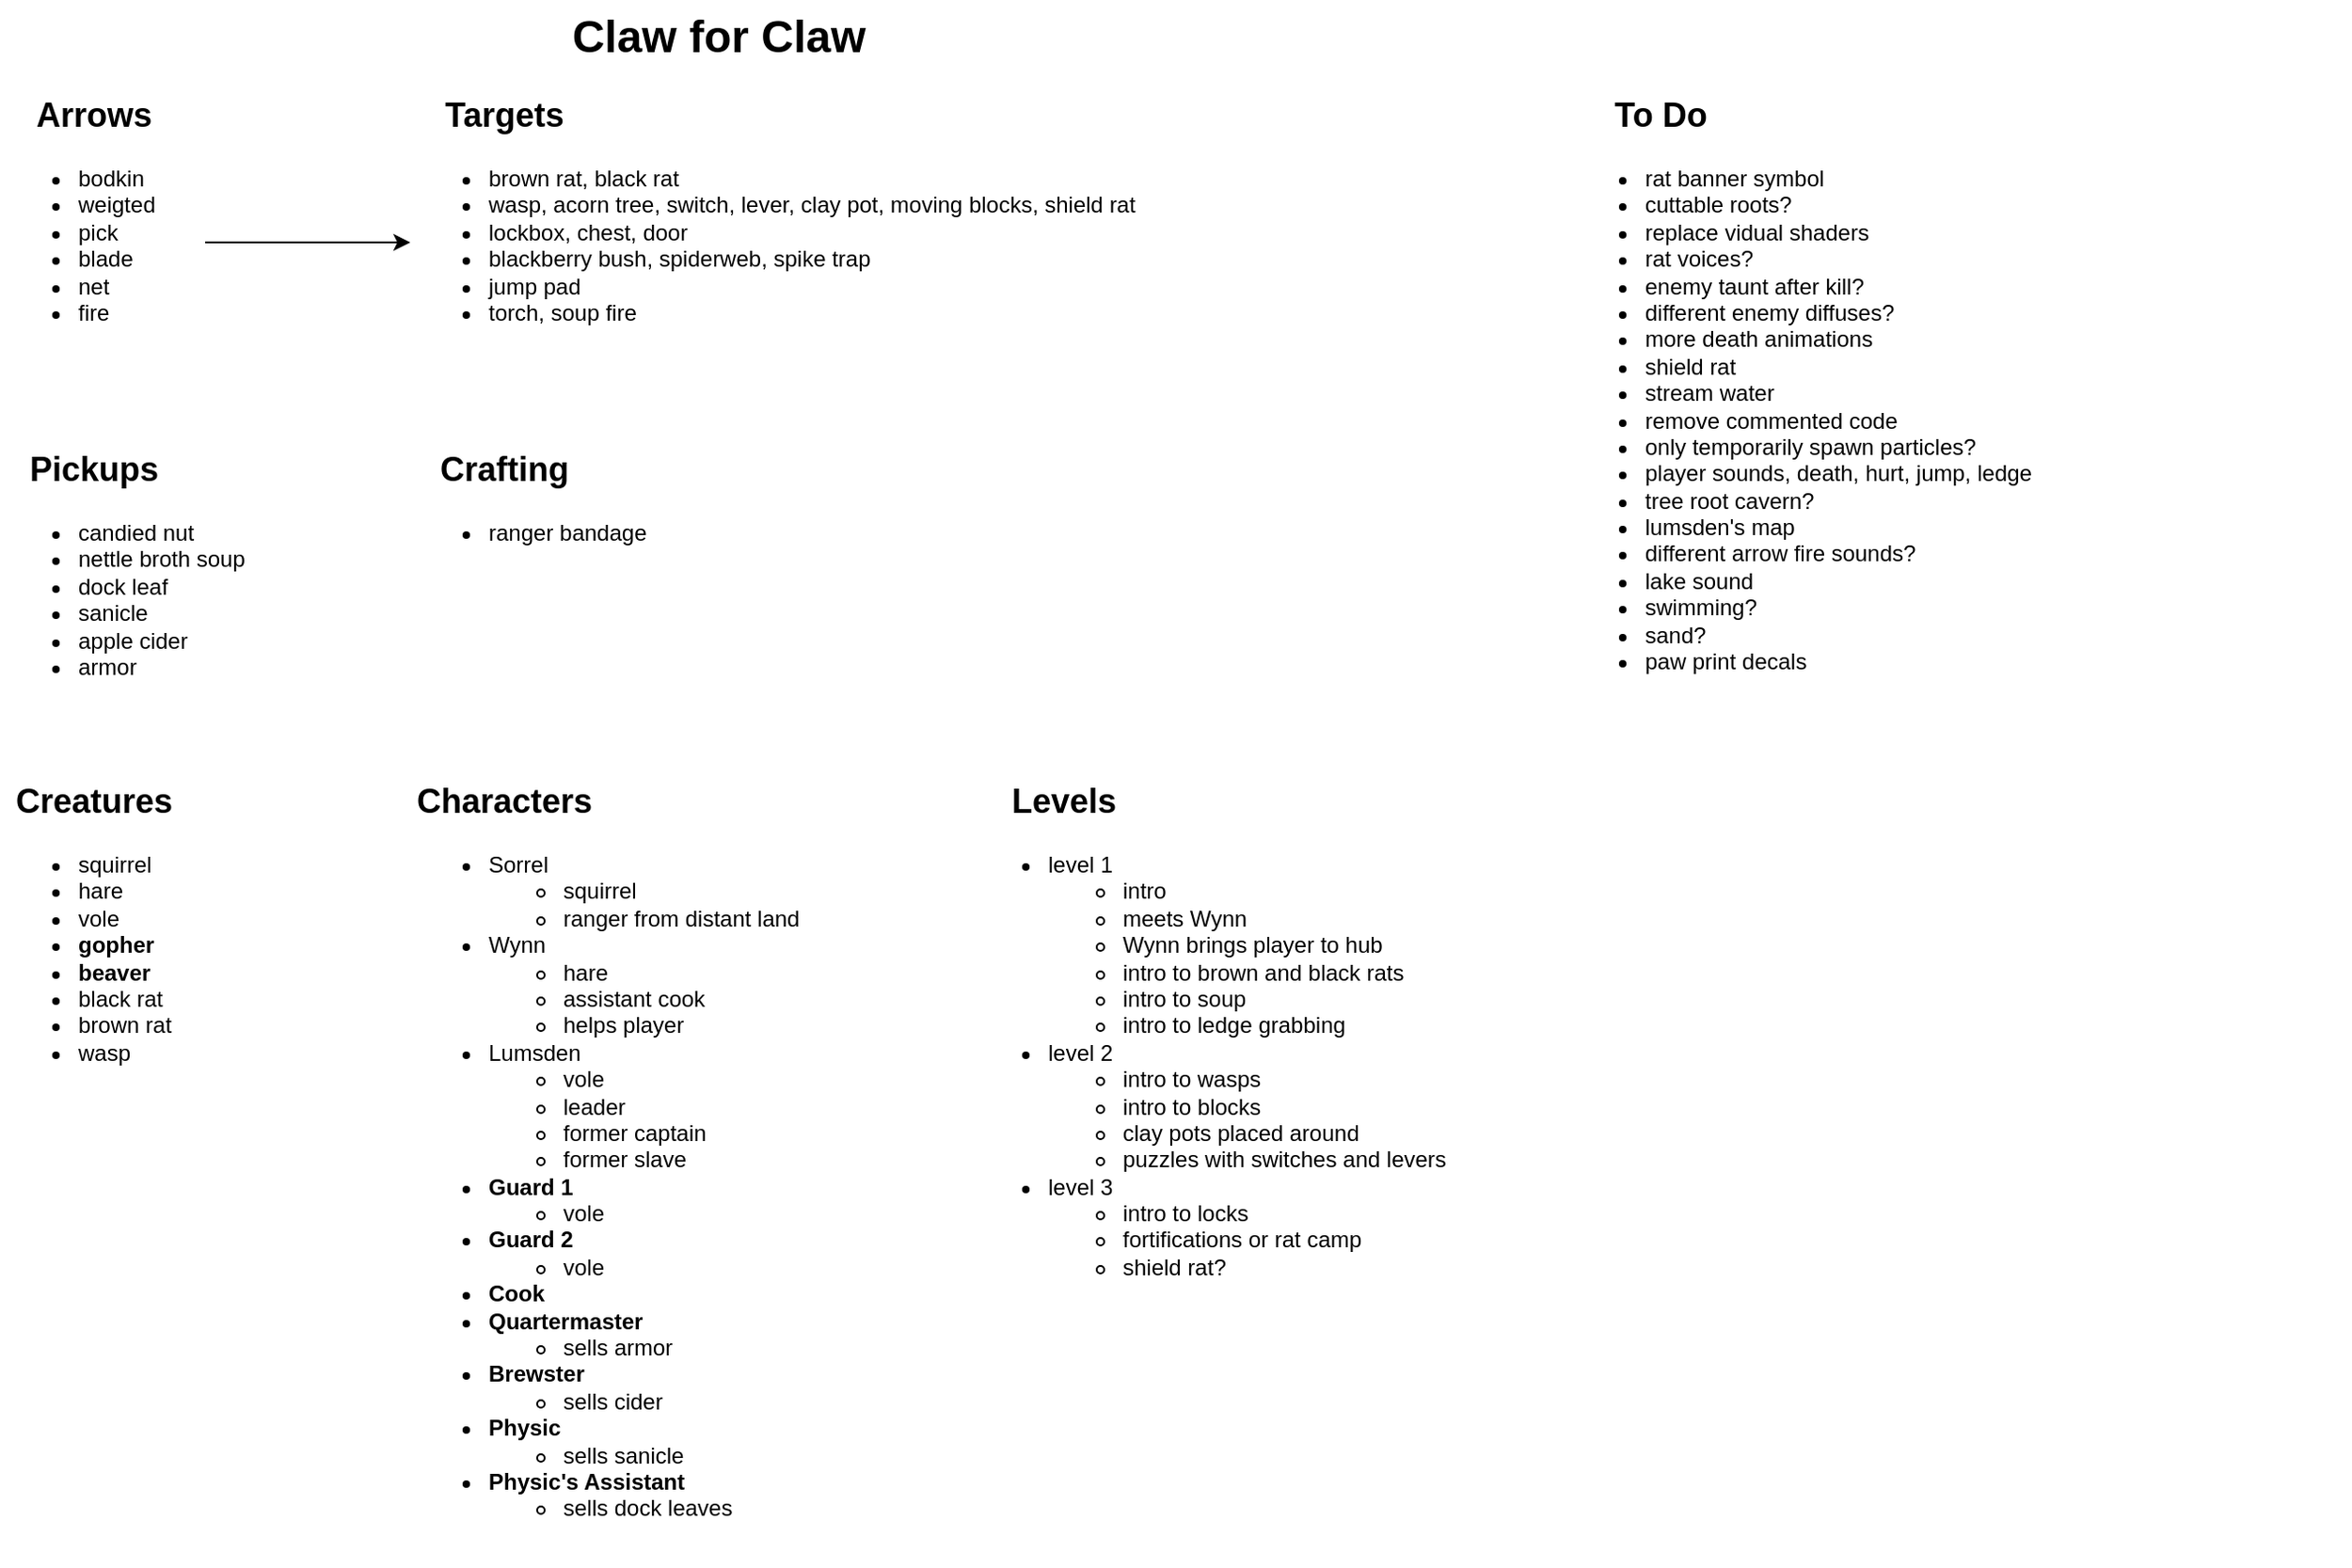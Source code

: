 <mxfile version="26.0.4">
  <diagram name="Page-1" id="VGnpG6ZWJcaiQAcUuiWh">
    <mxGraphModel dx="1674" dy="854" grid="1" gridSize="10" guides="1" tooltips="1" connect="1" arrows="1" fold="1" page="1" pageScale="1" pageWidth="850" pageHeight="1100" math="0" shadow="0">
      <root>
        <mxCell id="0" />
        <mxCell id="1" parent="0" />
        <mxCell id="WffGR1eu-c3lRZ9H5UbW-1" value="Claw for Claw" style="text;strokeColor=none;fillColor=none;html=1;fontSize=24;fontStyle=1;verticalAlign=middle;align=center;" parent="1" vertex="1">
          <mxGeometry x="375" width="100" height="40" as="geometry" />
        </mxCell>
        <mxCell id="WffGR1eu-c3lRZ9H5UbW-6" style="edgeStyle=orthogonalEdgeStyle;rounded=0;orthogonalLoop=1;jettySize=auto;html=1;exitX=1;exitY=0.5;exitDx=0;exitDy=0;entryX=0;entryY=0.5;entryDx=0;entryDy=0;" parent="1" source="WffGR1eu-c3lRZ9H5UbW-2" target="WffGR1eu-c3lRZ9H5UbW-5" edge="1">
          <mxGeometry relative="1" as="geometry" />
        </mxCell>
        <mxCell id="WffGR1eu-c3lRZ9H5UbW-2" value="&lt;ul&gt;&lt;li&gt;bodkin&lt;/li&gt;&lt;li&gt;weigted&lt;/li&gt;&lt;li&gt;pick&lt;/li&gt;&lt;li&gt;blade&lt;/li&gt;&lt;li&gt;net&lt;/li&gt;&lt;li&gt;fire&lt;/li&gt;&lt;/ul&gt;" style="text;html=1;align=left;verticalAlign=top;whiteSpace=wrap;rounded=0;" parent="1" vertex="1">
          <mxGeometry x="40" y="70" width="110" height="120" as="geometry" />
        </mxCell>
        <mxCell id="WffGR1eu-c3lRZ9H5UbW-3" value="&lt;font style=&quot;font-size: 18px;&quot;&gt;Arrows&lt;/font&gt;" style="text;strokeColor=none;fillColor=none;html=1;fontSize=24;fontStyle=1;verticalAlign=middle;align=center;" parent="1" vertex="1">
          <mxGeometry x="40" y="40" width="100" height="40" as="geometry" />
        </mxCell>
        <mxCell id="WffGR1eu-c3lRZ9H5UbW-4" value="&lt;font style=&quot;font-size: 18px;&quot;&gt;Targets&lt;/font&gt;" style="text;strokeColor=none;fillColor=none;html=1;fontSize=24;fontStyle=1;verticalAlign=middle;align=center;" parent="1" vertex="1">
          <mxGeometry x="260" y="40" width="100" height="40" as="geometry" />
        </mxCell>
        <mxCell id="WffGR1eu-c3lRZ9H5UbW-5" value="&lt;ul&gt;&lt;li&gt;brown rat, black rat&lt;/li&gt;&lt;li&gt;wasp, acorn tree, switch, lever, clay pot, moving blocks, shield rat&lt;/li&gt;&lt;li&gt;lockbox, chest, door&lt;/li&gt;&lt;li&gt;blackberry bush, spiderweb, spike trap&lt;/li&gt;&lt;li&gt;jump pad&lt;/li&gt;&lt;li&gt;torch, soup fire&lt;/li&gt;&lt;/ul&gt;" style="text;html=1;align=left;verticalAlign=top;whiteSpace=wrap;rounded=0;" parent="1" vertex="1">
          <mxGeometry x="260" y="70" width="420" height="120" as="geometry" />
        </mxCell>
        <mxCell id="WffGR1eu-c3lRZ9H5UbW-7" value="&lt;font style=&quot;font-size: 18px;&quot;&gt;Pickups&lt;/font&gt;" style="text;strokeColor=none;fillColor=none;html=1;fontSize=24;fontStyle=1;verticalAlign=middle;align=center;" parent="1" vertex="1">
          <mxGeometry x="40" y="230" width="100" height="40" as="geometry" />
        </mxCell>
        <mxCell id="WffGR1eu-c3lRZ9H5UbW-8" value="&lt;ul&gt;&lt;li&gt;candied nut&lt;/li&gt;&lt;li&gt;nettle broth soup&lt;/li&gt;&lt;li&gt;dock leaf&lt;/li&gt;&lt;li&gt;sanicle&lt;/li&gt;&lt;li&gt;apple cider&lt;/li&gt;&lt;li&gt;armor&lt;/li&gt;&lt;/ul&gt;" style="text;html=1;align=left;verticalAlign=top;whiteSpace=wrap;rounded=0;" parent="1" vertex="1">
          <mxGeometry x="40" y="260" width="140" height="120" as="geometry" />
        </mxCell>
        <mxCell id="WffGR1eu-c3lRZ9H5UbW-9" value="&lt;ul&gt;&lt;li&gt;ranger bandage&lt;/li&gt;&lt;/ul&gt;" style="text;html=1;align=left;verticalAlign=top;whiteSpace=wrap;rounded=0;" parent="1" vertex="1">
          <mxGeometry x="260" y="260" width="140" height="120" as="geometry" />
        </mxCell>
        <mxCell id="WffGR1eu-c3lRZ9H5UbW-10" value="&lt;font style=&quot;font-size: 18px;&quot;&gt;Crafting&lt;/font&gt;" style="text;strokeColor=none;fillColor=none;html=1;fontSize=24;fontStyle=1;verticalAlign=middle;align=center;" parent="1" vertex="1">
          <mxGeometry x="260" y="230" width="100" height="40" as="geometry" />
        </mxCell>
        <mxCell id="WffGR1eu-c3lRZ9H5UbW-11" value="&lt;ul&gt;&lt;li&gt;squirrel&lt;/li&gt;&lt;li&gt;hare&lt;/li&gt;&lt;li&gt;vole&lt;/li&gt;&lt;li&gt;&lt;b&gt;gopher&lt;/b&gt;&lt;/li&gt;&lt;li&gt;&lt;b&gt;beaver&lt;/b&gt;&lt;/li&gt;&lt;li&gt;black rat&lt;/li&gt;&lt;li&gt;brown rat&lt;/li&gt;&lt;li&gt;wasp&lt;/li&gt;&lt;/ul&gt;" style="text;html=1;align=left;verticalAlign=top;whiteSpace=wrap;rounded=0;" parent="1" vertex="1">
          <mxGeometry x="40" y="438" width="140" height="152" as="geometry" />
        </mxCell>
        <mxCell id="WffGR1eu-c3lRZ9H5UbW-12" value="&lt;font style=&quot;font-size: 18px;&quot;&gt;Creatures&lt;/font&gt;" style="text;strokeColor=none;fillColor=none;html=1;fontSize=24;fontStyle=1;verticalAlign=middle;align=center;" parent="1" vertex="1">
          <mxGeometry x="40" y="408" width="100" height="40" as="geometry" />
        </mxCell>
        <mxCell id="WffGR1eu-c3lRZ9H5UbW-13" value="&lt;font style=&quot;font-size: 18px;&quot;&gt;Characters&lt;/font&gt;" style="text;strokeColor=none;fillColor=none;html=1;fontSize=24;fontStyle=1;verticalAlign=middle;align=center;" parent="1" vertex="1">
          <mxGeometry x="260" y="408" width="100" height="40" as="geometry" />
        </mxCell>
        <mxCell id="WffGR1eu-c3lRZ9H5UbW-14" value="&lt;ul&gt;&lt;li&gt;Sorrel&lt;/li&gt;&lt;ul&gt;&lt;li&gt;squirrel&lt;/li&gt;&lt;li&gt;ranger from distant land&lt;/li&gt;&lt;/ul&gt;&lt;li&gt;Wynn&lt;/li&gt;&lt;ul&gt;&lt;li&gt;hare&lt;/li&gt;&lt;li&gt;assistant cook&lt;/li&gt;&lt;li&gt;helps player&lt;/li&gt;&lt;/ul&gt;&lt;li&gt;Lumsden&lt;/li&gt;&lt;ul&gt;&lt;li&gt;vole&lt;/li&gt;&lt;li&gt;leader&lt;/li&gt;&lt;li&gt;former captain&lt;/li&gt;&lt;li&gt;former slave&lt;/li&gt;&lt;/ul&gt;&lt;li&gt;&lt;b&gt;Guard 1&lt;/b&gt;&lt;/li&gt;&lt;ul&gt;&lt;li&gt;vole&lt;/li&gt;&lt;/ul&gt;&lt;li&gt;&lt;b&gt;Guard 2&lt;/b&gt;&lt;/li&gt;&lt;ul&gt;&lt;li&gt;vole&lt;/li&gt;&lt;/ul&gt;&lt;li&gt;&lt;b&gt;Cook&lt;/b&gt;&lt;/li&gt;&lt;li&gt;&lt;b&gt;Quartermaster&lt;/b&gt;&lt;/li&gt;&lt;ul&gt;&lt;li&gt;sells armor&lt;/li&gt;&lt;/ul&gt;&lt;li&gt;&lt;b&gt;Brewster&lt;/b&gt;&lt;/li&gt;&lt;ul&gt;&lt;li&gt;sells cider&lt;/li&gt;&lt;/ul&gt;&lt;li&gt;&lt;b&gt;Physic&lt;/b&gt;&lt;/li&gt;&lt;ul&gt;&lt;li&gt;sells sanicle&lt;/li&gt;&lt;/ul&gt;&lt;li&gt;&lt;b&gt;Physic&#39;s Assistant&lt;/b&gt;&lt;/li&gt;&lt;ul&gt;&lt;li&gt;sells dock leaves&lt;/li&gt;&lt;/ul&gt;&lt;/ul&gt;" style="text;html=1;align=left;verticalAlign=top;whiteSpace=wrap;rounded=0;" parent="1" vertex="1">
          <mxGeometry x="260" y="438" width="240" height="402" as="geometry" />
        </mxCell>
        <mxCell id="WffGR1eu-c3lRZ9H5UbW-21" value="&lt;font style=&quot;font-size: 18px;&quot;&gt;Levels&lt;/font&gt;" style="text;strokeColor=none;fillColor=none;html=1;fontSize=24;fontStyle=1;verticalAlign=middle;align=center;" parent="1" vertex="1">
          <mxGeometry x="560" y="408" width="100" height="40" as="geometry" />
        </mxCell>
        <mxCell id="WffGR1eu-c3lRZ9H5UbW-22" value="&lt;ul&gt;&lt;li&gt;level 1&lt;/li&gt;&lt;ul&gt;&lt;li&gt;intro&lt;/li&gt;&lt;li&gt;meets Wynn&lt;/li&gt;&lt;li&gt;Wynn brings player to hub&lt;/li&gt;&lt;li&gt;intro to brown and black rats&lt;/li&gt;&lt;li&gt;intro to soup&lt;/li&gt;&lt;li&gt;intro to ledge grabbing&lt;/li&gt;&lt;/ul&gt;&lt;li&gt;level 2&lt;/li&gt;&lt;ul&gt;&lt;li&gt;intro to wasps&lt;/li&gt;&lt;li&gt;intro to blocks&lt;/li&gt;&lt;li&gt;clay pots placed around&lt;/li&gt;&lt;li&gt;puzzles with switches and levers&lt;/li&gt;&lt;/ul&gt;&lt;li&gt;level 3&lt;/li&gt;&lt;ul&gt;&lt;li&gt;intro to locks&lt;/li&gt;&lt;li&gt;fortifications or rat camp&lt;/li&gt;&lt;li&gt;shield rat?&lt;/li&gt;&lt;/ul&gt;&lt;/ul&gt;" style="text;html=1;align=left;verticalAlign=top;whiteSpace=wrap;rounded=0;" parent="1" vertex="1">
          <mxGeometry x="560" y="438" width="280" height="402" as="geometry" />
        </mxCell>
        <mxCell id="o01DRCX-HApN9dWYZktG-2" value="&lt;font style=&quot;font-size: 18px;&quot;&gt;To Do&lt;/font&gt;" style="text;strokeColor=none;fillColor=none;html=1;fontSize=24;fontStyle=1;verticalAlign=middle;align=center;" vertex="1" parent="1">
          <mxGeometry x="880" y="40" width="100" height="40" as="geometry" />
        </mxCell>
        <mxCell id="o01DRCX-HApN9dWYZktG-3" value="&lt;ul&gt;&lt;li&gt;rat banner symbol&lt;/li&gt;&lt;li&gt;cuttable roots?&lt;/li&gt;&lt;li&gt;replace vidual shaders&lt;/li&gt;&lt;li&gt;rat voices?&lt;/li&gt;&lt;li&gt;enemy taunt after kill?&lt;/li&gt;&lt;li&gt;different enemy diffuses?&lt;/li&gt;&lt;li&gt;more death animations&lt;/li&gt;&lt;li&gt;shield rat&lt;/li&gt;&lt;li&gt;stream water&lt;/li&gt;&lt;li&gt;remove commented code&lt;/li&gt;&lt;li&gt;only temporarily spawn particles?&lt;/li&gt;&lt;li&gt;player sounds, death, hurt, jump, ledge&lt;/li&gt;&lt;li&gt;tree root cavern?&lt;/li&gt;&lt;li&gt;lumsden&#39;s map&lt;/li&gt;&lt;li&gt;different arrow fire sounds?&lt;/li&gt;&lt;li&gt;lake sound&lt;/li&gt;&lt;li&gt;swimming?&lt;/li&gt;&lt;li&gt;sand?&lt;/li&gt;&lt;li&gt;paw print decals&lt;/li&gt;&lt;/ul&gt;" style="text;html=1;align=left;verticalAlign=top;whiteSpace=wrap;rounded=0;" vertex="1" parent="1">
          <mxGeometry x="880" y="70" width="420" height="120" as="geometry" />
        </mxCell>
      </root>
    </mxGraphModel>
  </diagram>
</mxfile>

